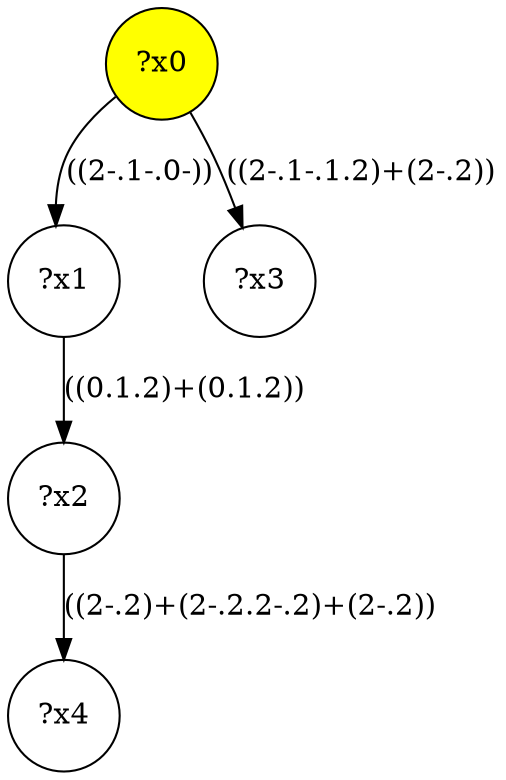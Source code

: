 digraph g {
	x0 [fillcolor="yellow", style="filled," shape=circle, label="?x0"];
	x1 [shape=circle, label="?x1"];
	x0 -> x1 [label="((2-.1-.0-))"];
	x2 [shape=circle, label="?x2"];
	x1 -> x2 [label="((0.1.2)+(0.1.2))"];
	x3 [shape=circle, label="?x3"];
	x0 -> x3 [label="((2-.1-.1.2)+(2-.2))"];
	x4 [shape=circle, label="?x4"];
	x2 -> x4 [label="((2-.2)+(2-.2.2-.2)+(2-.2))"];
}
